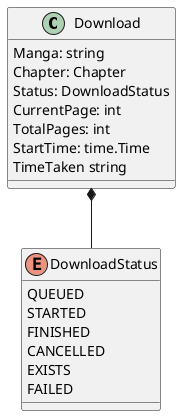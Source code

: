 @startuml downloads

class Download {
  Manga: string
  ' TODO: define how a downloadable chapter looks like
  Chapter: Chapter
  Status: DownloadStatus
  CurrentPage: int
  TotalPages: int
  StartTime: time.Time
  TimeTaken string
}

enum DownloadStatus {
    QUEUED
    STARTED
    FINISHED
    CANCELLED
    EXISTS
    FAILED
}

Download *-- DownloadStatus

@enduml